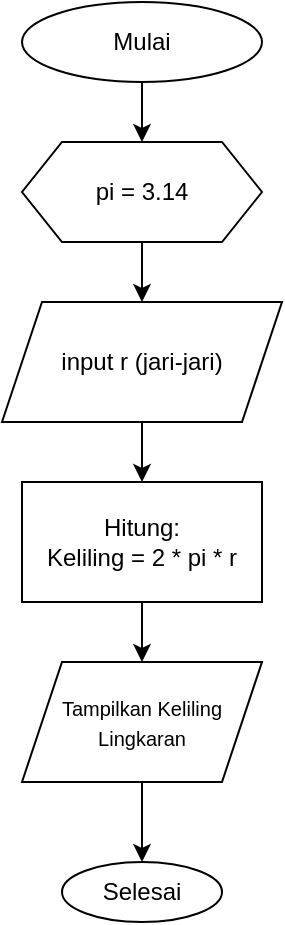 <mxfile version="21.3.6" type="github">
  <diagram name="Page-1" id="J4B8P1A5KnUWizSis2lt">
    <mxGraphModel dx="1257" dy="627" grid="1" gridSize="10" guides="1" tooltips="1" connect="1" arrows="1" fold="1" page="1" pageScale="1" pageWidth="827" pageHeight="1169" math="0" shadow="0">
      <root>
        <mxCell id="0" />
        <mxCell id="1" parent="0" />
        <mxCell id="Sps9YLc_Hi31zZA8o0cC-11" style="edgeStyle=orthogonalEdgeStyle;rounded=0;orthogonalLoop=1;jettySize=auto;html=1;exitX=0.5;exitY=1;exitDx=0;exitDy=0;entryX=0.5;entryY=0;entryDx=0;entryDy=0;" edge="1" parent="1" source="Sps9YLc_Hi31zZA8o0cC-1" target="Sps9YLc_Hi31zZA8o0cC-10">
          <mxGeometry relative="1" as="geometry" />
        </mxCell>
        <mxCell id="Sps9YLc_Hi31zZA8o0cC-1" value="Mulai" style="ellipse;whiteSpace=wrap;html=1;" vertex="1" parent="1">
          <mxGeometry x="330" y="90" width="120" height="40" as="geometry" />
        </mxCell>
        <mxCell id="Sps9YLc_Hi31zZA8o0cC-16" style="edgeStyle=orthogonalEdgeStyle;rounded=0;orthogonalLoop=1;jettySize=auto;html=1;exitX=0.5;exitY=1;exitDx=0;exitDy=0;entryX=0.5;entryY=0;entryDx=0;entryDy=0;" edge="1" parent="1" source="Sps9YLc_Hi31zZA8o0cC-10" target="Sps9YLc_Hi31zZA8o0cC-13">
          <mxGeometry relative="1" as="geometry" />
        </mxCell>
        <mxCell id="Sps9YLc_Hi31zZA8o0cC-10" value="pi = 3.14" style="shape=hexagon;perimeter=hexagonPerimeter2;whiteSpace=wrap;html=1;fixedSize=1;" vertex="1" parent="1">
          <mxGeometry x="330" y="160" width="120" height="50" as="geometry" />
        </mxCell>
        <mxCell id="Sps9YLc_Hi31zZA8o0cC-12" value="" style="edgeStyle=orthogonalEdgeStyle;rounded=0;orthogonalLoop=1;jettySize=auto;html=1;" edge="1" parent="1" source="Sps9YLc_Hi31zZA8o0cC-13" target="Sps9YLc_Hi31zZA8o0cC-14">
          <mxGeometry relative="1" as="geometry" />
        </mxCell>
        <mxCell id="Sps9YLc_Hi31zZA8o0cC-13" value="input r (jari-jari)" style="shape=parallelogram;perimeter=parallelogramPerimeter;whiteSpace=wrap;html=1;fixedSize=1;" vertex="1" parent="1">
          <mxGeometry x="320" y="240" width="140" height="60" as="geometry" />
        </mxCell>
        <mxCell id="Sps9YLc_Hi31zZA8o0cC-19" style="edgeStyle=orthogonalEdgeStyle;rounded=0;orthogonalLoop=1;jettySize=auto;html=1;entryX=0.5;entryY=0;entryDx=0;entryDy=0;" edge="1" parent="1" source="Sps9YLc_Hi31zZA8o0cC-14" target="Sps9YLc_Hi31zZA8o0cC-18">
          <mxGeometry relative="1" as="geometry" />
        </mxCell>
        <mxCell id="Sps9YLc_Hi31zZA8o0cC-14" value="&lt;div&gt;Hitung:&lt;/div&gt;&lt;div&gt;Keliling = 2 * pi * r&lt;br&gt;&lt;/div&gt;" style="whiteSpace=wrap;html=1;" vertex="1" parent="1">
          <mxGeometry x="330" y="330" width="120" height="60" as="geometry" />
        </mxCell>
        <mxCell id="Sps9YLc_Hi31zZA8o0cC-21" value="" style="edgeStyle=orthogonalEdgeStyle;rounded=0;orthogonalLoop=1;jettySize=auto;html=1;" edge="1" parent="1" source="Sps9YLc_Hi31zZA8o0cC-18" target="Sps9YLc_Hi31zZA8o0cC-20">
          <mxGeometry relative="1" as="geometry" />
        </mxCell>
        <mxCell id="Sps9YLc_Hi31zZA8o0cC-18" value="&lt;font style=&quot;font-size: 10px;&quot;&gt;Tampilkan Keliling Lingkaran&lt;br&gt;&lt;/font&gt;" style="shape=parallelogram;perimeter=parallelogramPerimeter;whiteSpace=wrap;html=1;fixedSize=1;" vertex="1" parent="1">
          <mxGeometry x="330" y="420" width="120" height="60" as="geometry" />
        </mxCell>
        <mxCell id="Sps9YLc_Hi31zZA8o0cC-20" value="Selesai" style="ellipse;whiteSpace=wrap;html=1;" vertex="1" parent="1">
          <mxGeometry x="350" y="520" width="80" height="30" as="geometry" />
        </mxCell>
      </root>
    </mxGraphModel>
  </diagram>
</mxfile>
